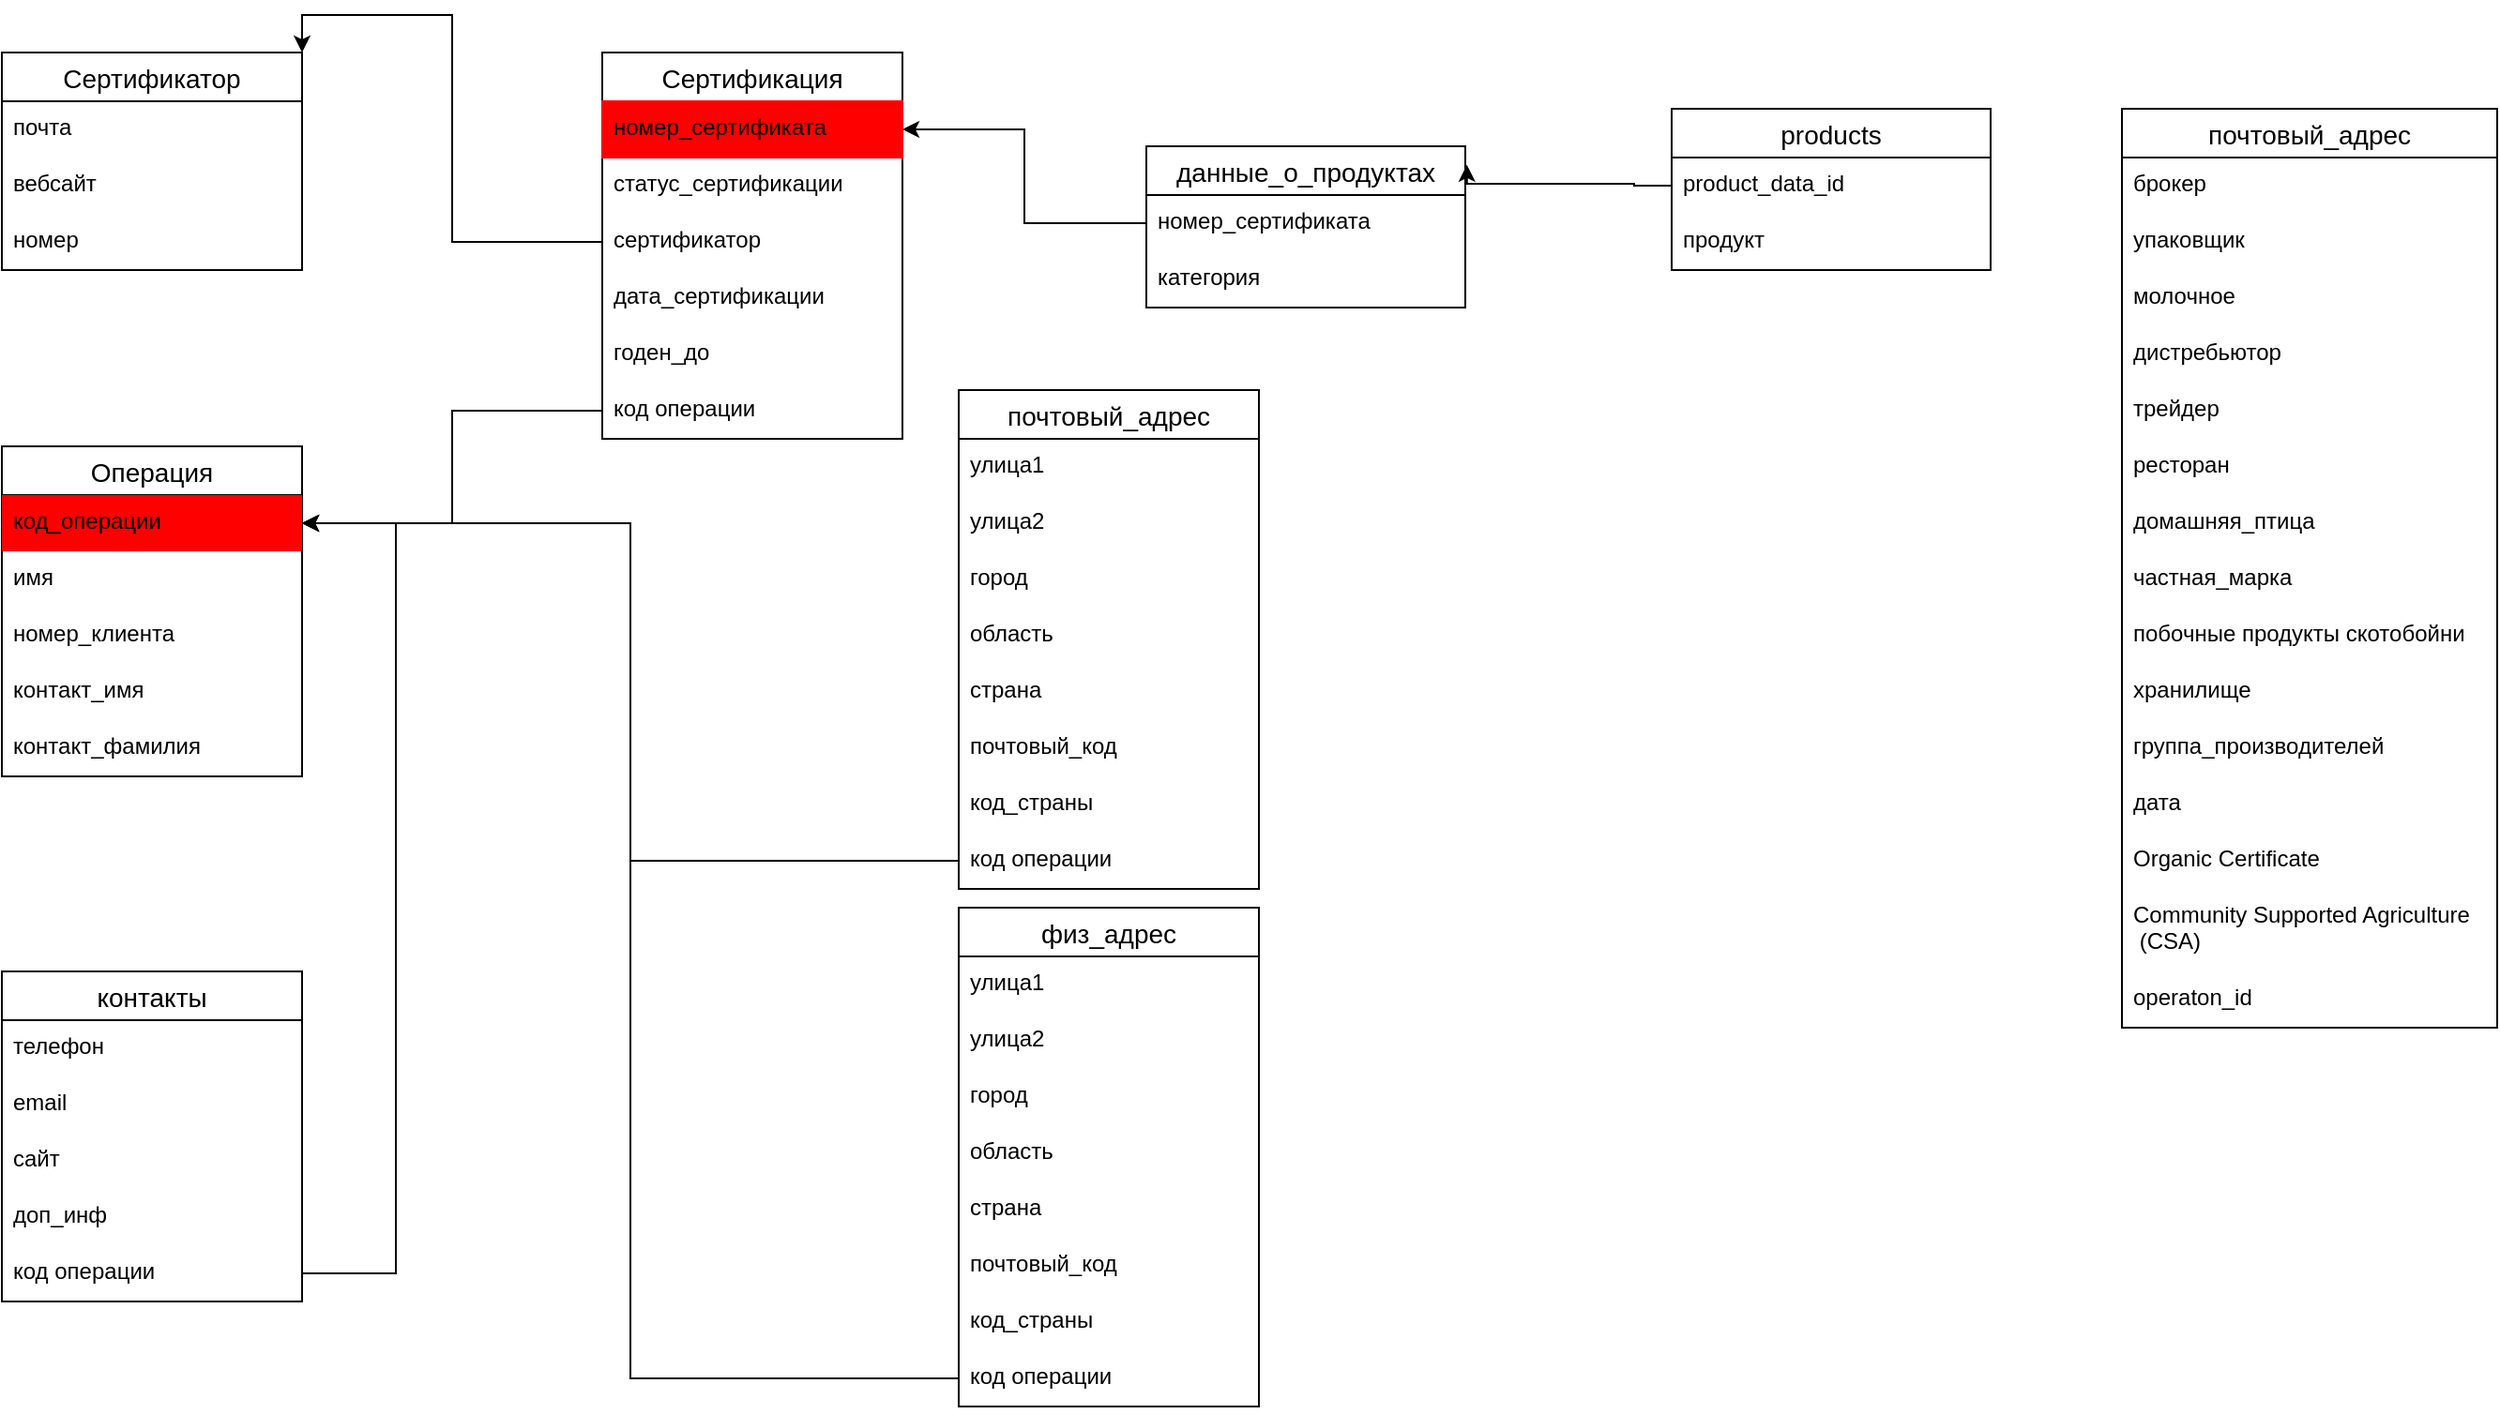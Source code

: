 <mxfile version="20.2.0" type="github" pages="2">
  <diagram id="pI8TGEpuXAqItyui_9eW" name="Page-1">
    <mxGraphModel dx="956" dy="673" grid="1" gridSize="10" guides="1" tooltips="1" connect="1" arrows="1" fold="1" page="1" pageScale="1" pageWidth="827" pageHeight="1169" math="0" shadow="0">
      <root>
        <mxCell id="0" />
        <mxCell id="1" parent="0" />
        <mxCell id="0dDaryJVv3yN0W6cIzTK-3" value="Сертификатор" style="swimlane;fontStyle=0;childLayout=stackLayout;horizontal=1;startSize=26;horizontalStack=0;resizeParent=1;resizeParentMax=0;resizeLast=0;collapsible=1;marginBottom=0;align=center;fontSize=14;" parent="1" vertex="1">
          <mxGeometry x="1550" y="90" width="160" height="116" as="geometry" />
        </mxCell>
        <mxCell id="0dDaryJVv3yN0W6cIzTK-4" value="почта" style="text;strokeColor=none;fillColor=none;spacingLeft=4;spacingRight=4;overflow=hidden;rotatable=0;points=[[0,0.5],[1,0.5]];portConstraint=eastwest;fontSize=12;" parent="0dDaryJVv3yN0W6cIzTK-3" vertex="1">
          <mxGeometry y="26" width="160" height="30" as="geometry" />
        </mxCell>
        <mxCell id="0dDaryJVv3yN0W6cIzTK-5" value="вебсайт" style="text;strokeColor=none;fillColor=none;spacingLeft=4;spacingRight=4;overflow=hidden;rotatable=0;points=[[0,0.5],[1,0.5]];portConstraint=eastwest;fontSize=12;" parent="0dDaryJVv3yN0W6cIzTK-3" vertex="1">
          <mxGeometry y="56" width="160" height="30" as="geometry" />
        </mxCell>
        <mxCell id="0dDaryJVv3yN0W6cIzTK-6" value="номер" style="text;strokeColor=none;fillColor=none;spacingLeft=4;spacingRight=4;overflow=hidden;rotatable=0;points=[[0,0.5],[1,0.5]];portConstraint=eastwest;fontSize=12;" parent="0dDaryJVv3yN0W6cIzTK-3" vertex="1">
          <mxGeometry y="86" width="160" height="30" as="geometry" />
        </mxCell>
        <mxCell id="0dDaryJVv3yN0W6cIzTK-7" value="Операция" style="swimlane;fontStyle=0;childLayout=stackLayout;horizontal=1;startSize=26;horizontalStack=0;resizeParent=1;resizeParentMax=0;resizeLast=0;collapsible=1;marginBottom=0;align=center;fontSize=14;" parent="1" vertex="1">
          <mxGeometry x="1550" y="300" width="160" height="176" as="geometry" />
        </mxCell>
        <mxCell id="0dDaryJVv3yN0W6cIzTK-8" value="код_операции" style="text;strokeColor=none;fillColor=#FF0000;spacingLeft=4;spacingRight=4;overflow=hidden;rotatable=0;points=[[0,0.5],[1,0.5]];portConstraint=eastwest;fontSize=12;" parent="0dDaryJVv3yN0W6cIzTK-7" vertex="1">
          <mxGeometry y="26" width="160" height="30" as="geometry" />
        </mxCell>
        <mxCell id="0dDaryJVv3yN0W6cIzTK-9" value="имя" style="text;strokeColor=none;fillColor=none;spacingLeft=4;spacingRight=4;overflow=hidden;rotatable=0;points=[[0,0.5],[1,0.5]];portConstraint=eastwest;fontSize=12;" parent="0dDaryJVv3yN0W6cIzTK-7" vertex="1">
          <mxGeometry y="56" width="160" height="30" as="geometry" />
        </mxCell>
        <mxCell id="0dDaryJVv3yN0W6cIzTK-10" value="номер_клиента" style="text;strokeColor=none;fillColor=none;spacingLeft=4;spacingRight=4;overflow=hidden;rotatable=0;points=[[0,0.5],[1,0.5]];portConstraint=eastwest;fontSize=12;" parent="0dDaryJVv3yN0W6cIzTK-7" vertex="1">
          <mxGeometry y="86" width="160" height="30" as="geometry" />
        </mxCell>
        <mxCell id="0dDaryJVv3yN0W6cIzTK-12" value="контакт_имя" style="text;strokeColor=none;fillColor=none;spacingLeft=4;spacingRight=4;overflow=hidden;rotatable=0;points=[[0,0.5],[1,0.5]];portConstraint=eastwest;fontSize=12;" parent="0dDaryJVv3yN0W6cIzTK-7" vertex="1">
          <mxGeometry y="116" width="160" height="30" as="geometry" />
        </mxCell>
        <mxCell id="0dDaryJVv3yN0W6cIzTK-11" value="контакт_фамилия" style="text;strokeColor=none;fillColor=none;spacingLeft=4;spacingRight=4;overflow=hidden;rotatable=0;points=[[0,0.5],[1,0.5]];portConstraint=eastwest;fontSize=12;" parent="0dDaryJVv3yN0W6cIzTK-7" vertex="1">
          <mxGeometry y="146" width="160" height="30" as="geometry" />
        </mxCell>
        <mxCell id="0dDaryJVv3yN0W6cIzTK-13" value="Сертификация" style="swimlane;fontStyle=0;childLayout=stackLayout;horizontal=1;startSize=26;horizontalStack=0;resizeParent=1;resizeParentMax=0;resizeLast=0;collapsible=1;marginBottom=0;align=center;fontSize=14;" parent="1" vertex="1">
          <mxGeometry x="1870" y="90" width="160" height="206" as="geometry" />
        </mxCell>
        <mxCell id="Z2wRCsmIu4rr6UkIvSJA-9" value="номер_сертификата" style="text;strokeColor=#FF0000;fillColor=#FF0000;spacingLeft=4;spacingRight=4;overflow=hidden;rotatable=0;points=[[0,0.5],[1,0.5]];portConstraint=eastwest;fontSize=12;" vertex="1" parent="0dDaryJVv3yN0W6cIzTK-13">
          <mxGeometry y="26" width="160" height="30" as="geometry" />
        </mxCell>
        <mxCell id="0dDaryJVv3yN0W6cIzTK-14" value="статус_сертификации" style="text;strokeColor=none;fillColor=none;spacingLeft=4;spacingRight=4;overflow=hidden;rotatable=0;points=[[0,0.5],[1,0.5]];portConstraint=eastwest;fontSize=12;" parent="0dDaryJVv3yN0W6cIzTK-13" vertex="1">
          <mxGeometry y="56" width="160" height="30" as="geometry" />
        </mxCell>
        <mxCell id="Z2wRCsmIu4rr6UkIvSJA-2" value="сертификатор" style="text;strokeColor=none;fillColor=none;spacingLeft=4;spacingRight=4;overflow=hidden;rotatable=0;points=[[0,0.5],[1,0.5]];portConstraint=eastwest;fontSize=12;" vertex="1" parent="0dDaryJVv3yN0W6cIzTK-13">
          <mxGeometry y="86" width="160" height="30" as="geometry" />
        </mxCell>
        <mxCell id="0dDaryJVv3yN0W6cIzTK-15" value="дата_сертификации" style="text;strokeColor=none;fillColor=none;spacingLeft=4;spacingRight=4;overflow=hidden;rotatable=0;points=[[0,0.5],[1,0.5]];portConstraint=eastwest;fontSize=12;" parent="0dDaryJVv3yN0W6cIzTK-13" vertex="1">
          <mxGeometry y="116" width="160" height="30" as="geometry" />
        </mxCell>
        <mxCell id="0dDaryJVv3yN0W6cIzTK-16" value="годен_до" style="text;strokeColor=none;fillColor=none;spacingLeft=4;spacingRight=4;overflow=hidden;rotatable=0;points=[[0,0.5],[1,0.5]];portConstraint=eastwest;fontSize=12;" parent="0dDaryJVv3yN0W6cIzTK-13" vertex="1">
          <mxGeometry y="146" width="160" height="30" as="geometry" />
        </mxCell>
        <mxCell id="Z2wRCsmIu4rr6UkIvSJA-5" value="код операции" style="text;strokeColor=none;fillColor=none;spacingLeft=4;spacingRight=4;overflow=hidden;rotatable=0;points=[[0,0.5],[1,0.5]];portConstraint=eastwest;fontSize=12;" vertex="1" parent="0dDaryJVv3yN0W6cIzTK-13">
          <mxGeometry y="176" width="160" height="30" as="geometry" />
        </mxCell>
        <mxCell id="0dDaryJVv3yN0W6cIzTK-19" value="данные_о_продуктах" style="swimlane;fontStyle=0;childLayout=stackLayout;horizontal=1;startSize=26;horizontalStack=0;resizeParent=1;resizeParentMax=0;resizeLast=0;collapsible=1;marginBottom=0;align=center;fontSize=14;" parent="1" vertex="1">
          <mxGeometry x="2160" y="140" width="170" height="86" as="geometry" />
        </mxCell>
        <mxCell id="0dDaryJVv3yN0W6cIzTK-22" value="номер_сертификата" style="text;strokeColor=none;fillColor=none;spacingLeft=4;spacingRight=4;overflow=hidden;rotatable=0;points=[[0,0.5],[1,0.5]];portConstraint=eastwest;fontSize=12;" parent="0dDaryJVv3yN0W6cIzTK-19" vertex="1">
          <mxGeometry y="26" width="170" height="30" as="geometry" />
        </mxCell>
        <mxCell id="kCrT785rWM1ojwoA_AsW-28" value="категория" style="text;strokeColor=none;fillColor=none;spacingLeft=4;spacingRight=4;overflow=hidden;rotatable=0;points=[[0,0.5],[1,0.5]];portConstraint=eastwest;fontSize=12;" parent="0dDaryJVv3yN0W6cIzTK-19" vertex="1">
          <mxGeometry y="56" width="170" height="30" as="geometry" />
        </mxCell>
        <mxCell id="kCrT785rWM1ojwoA_AsW-29" value="физ_адрес" style="swimlane;fontStyle=0;childLayout=stackLayout;horizontal=1;startSize=26;horizontalStack=0;resizeParent=1;resizeParentMax=0;resizeLast=0;collapsible=1;marginBottom=0;align=center;fontSize=14;" parent="1" vertex="1">
          <mxGeometry x="2060" y="546" width="160" height="266" as="geometry" />
        </mxCell>
        <mxCell id="kCrT785rWM1ojwoA_AsW-30" value="улица1" style="text;strokeColor=none;fillColor=none;spacingLeft=4;spacingRight=4;overflow=hidden;rotatable=0;points=[[0,0.5],[1,0.5]];portConstraint=eastwest;fontSize=12;" parent="kCrT785rWM1ojwoA_AsW-29" vertex="1">
          <mxGeometry y="26" width="160" height="30" as="geometry" />
        </mxCell>
        <mxCell id="kCrT785rWM1ojwoA_AsW-31" value="улица2" style="text;strokeColor=none;fillColor=none;spacingLeft=4;spacingRight=4;overflow=hidden;rotatable=0;points=[[0,0.5],[1,0.5]];portConstraint=eastwest;fontSize=12;" parent="kCrT785rWM1ojwoA_AsW-29" vertex="1">
          <mxGeometry y="56" width="160" height="30" as="geometry" />
        </mxCell>
        <mxCell id="kCrT785rWM1ojwoA_AsW-32" value="город" style="text;strokeColor=none;fillColor=none;spacingLeft=4;spacingRight=4;overflow=hidden;rotatable=0;points=[[0,0.5],[1,0.5]];portConstraint=eastwest;fontSize=12;" parent="kCrT785rWM1ojwoA_AsW-29" vertex="1">
          <mxGeometry y="86" width="160" height="30" as="geometry" />
        </mxCell>
        <mxCell id="kCrT785rWM1ojwoA_AsW-33" value="область" style="text;strokeColor=none;fillColor=none;spacingLeft=4;spacingRight=4;overflow=hidden;rotatable=0;points=[[0,0.5],[1,0.5]];portConstraint=eastwest;fontSize=12;" parent="kCrT785rWM1ojwoA_AsW-29" vertex="1">
          <mxGeometry y="116" width="160" height="30" as="geometry" />
        </mxCell>
        <mxCell id="kCrT785rWM1ojwoA_AsW-34" value="страна" style="text;strokeColor=none;fillColor=none;spacingLeft=4;spacingRight=4;overflow=hidden;rotatable=0;points=[[0,0.5],[1,0.5]];portConstraint=eastwest;fontSize=12;" parent="kCrT785rWM1ojwoA_AsW-29" vertex="1">
          <mxGeometry y="146" width="160" height="30" as="geometry" />
        </mxCell>
        <mxCell id="kCrT785rWM1ojwoA_AsW-35" value="почтовый_код" style="text;strokeColor=none;fillColor=none;spacingLeft=4;spacingRight=4;overflow=hidden;rotatable=0;points=[[0,0.5],[1,0.5]];portConstraint=eastwest;fontSize=12;" parent="kCrT785rWM1ojwoA_AsW-29" vertex="1">
          <mxGeometry y="176" width="160" height="30" as="geometry" />
        </mxCell>
        <mxCell id="kCrT785rWM1ojwoA_AsW-36" value="код_страны" style="text;strokeColor=none;fillColor=none;spacingLeft=4;spacingRight=4;overflow=hidden;rotatable=0;points=[[0,0.5],[1,0.5]];portConstraint=eastwest;fontSize=12;" parent="kCrT785rWM1ojwoA_AsW-29" vertex="1">
          <mxGeometry y="206" width="160" height="30" as="geometry" />
        </mxCell>
        <mxCell id="Z2wRCsmIu4rr6UkIvSJA-17" value="код операции" style="text;strokeColor=none;fillColor=none;spacingLeft=4;spacingRight=4;overflow=hidden;rotatable=0;points=[[0,0.5],[1,0.5]];portConstraint=eastwest;fontSize=12;" vertex="1" parent="kCrT785rWM1ojwoA_AsW-29">
          <mxGeometry y="236" width="160" height="30" as="geometry" />
        </mxCell>
        <mxCell id="kCrT785rWM1ojwoA_AsW-37" value="почтовый_адрес" style="swimlane;fontStyle=0;childLayout=stackLayout;horizontal=1;startSize=26;horizontalStack=0;resizeParent=1;resizeParentMax=0;resizeLast=0;collapsible=1;marginBottom=0;align=center;fontSize=14;" parent="1" vertex="1">
          <mxGeometry x="2060" y="270" width="160" height="266" as="geometry" />
        </mxCell>
        <mxCell id="kCrT785rWM1ojwoA_AsW-38" value="улица1" style="text;strokeColor=none;fillColor=none;spacingLeft=4;spacingRight=4;overflow=hidden;rotatable=0;points=[[0,0.5],[1,0.5]];portConstraint=eastwest;fontSize=12;" parent="kCrT785rWM1ojwoA_AsW-37" vertex="1">
          <mxGeometry y="26" width="160" height="30" as="geometry" />
        </mxCell>
        <mxCell id="kCrT785rWM1ojwoA_AsW-39" value="улица2" style="text;strokeColor=none;fillColor=none;spacingLeft=4;spacingRight=4;overflow=hidden;rotatable=0;points=[[0,0.5],[1,0.5]];portConstraint=eastwest;fontSize=12;" parent="kCrT785rWM1ojwoA_AsW-37" vertex="1">
          <mxGeometry y="56" width="160" height="30" as="geometry" />
        </mxCell>
        <mxCell id="kCrT785rWM1ojwoA_AsW-40" value="город" style="text;strokeColor=none;fillColor=none;spacingLeft=4;spacingRight=4;overflow=hidden;rotatable=0;points=[[0,0.5],[1,0.5]];portConstraint=eastwest;fontSize=12;" parent="kCrT785rWM1ojwoA_AsW-37" vertex="1">
          <mxGeometry y="86" width="160" height="30" as="geometry" />
        </mxCell>
        <mxCell id="kCrT785rWM1ojwoA_AsW-41" value="область" style="text;strokeColor=none;fillColor=none;spacingLeft=4;spacingRight=4;overflow=hidden;rotatable=0;points=[[0,0.5],[1,0.5]];portConstraint=eastwest;fontSize=12;" parent="kCrT785rWM1ojwoA_AsW-37" vertex="1">
          <mxGeometry y="116" width="160" height="30" as="geometry" />
        </mxCell>
        <mxCell id="kCrT785rWM1ojwoA_AsW-42" value="страна" style="text;strokeColor=none;fillColor=none;spacingLeft=4;spacingRight=4;overflow=hidden;rotatable=0;points=[[0,0.5],[1,0.5]];portConstraint=eastwest;fontSize=12;" parent="kCrT785rWM1ojwoA_AsW-37" vertex="1">
          <mxGeometry y="146" width="160" height="30" as="geometry" />
        </mxCell>
        <mxCell id="kCrT785rWM1ojwoA_AsW-43" value="почтовый_код" style="text;strokeColor=none;fillColor=none;spacingLeft=4;spacingRight=4;overflow=hidden;rotatable=0;points=[[0,0.5],[1,0.5]];portConstraint=eastwest;fontSize=12;" parent="kCrT785rWM1ojwoA_AsW-37" vertex="1">
          <mxGeometry y="176" width="160" height="30" as="geometry" />
        </mxCell>
        <mxCell id="kCrT785rWM1ojwoA_AsW-44" value="код_страны" style="text;strokeColor=none;fillColor=none;spacingLeft=4;spacingRight=4;overflow=hidden;rotatable=0;points=[[0,0.5],[1,0.5]];portConstraint=eastwest;fontSize=12;" parent="kCrT785rWM1ojwoA_AsW-37" vertex="1">
          <mxGeometry y="206" width="160" height="30" as="geometry" />
        </mxCell>
        <mxCell id="Z2wRCsmIu4rr6UkIvSJA-15" value="код операции" style="text;strokeColor=none;fillColor=none;spacingLeft=4;spacingRight=4;overflow=hidden;rotatable=0;points=[[0,0.5],[1,0.5]];portConstraint=eastwest;fontSize=12;" vertex="1" parent="kCrT785rWM1ojwoA_AsW-37">
          <mxGeometry y="236" width="160" height="30" as="geometry" />
        </mxCell>
        <mxCell id="kCrT785rWM1ojwoA_AsW-45" value="контакты" style="swimlane;fontStyle=0;childLayout=stackLayout;horizontal=1;startSize=26;horizontalStack=0;resizeParent=1;resizeParentMax=0;resizeLast=0;collapsible=1;marginBottom=0;align=center;fontSize=14;" parent="1" vertex="1">
          <mxGeometry x="1550" y="580" width="160" height="176" as="geometry" />
        </mxCell>
        <mxCell id="kCrT785rWM1ojwoA_AsW-46" value="телефон" style="text;strokeColor=none;fillColor=none;spacingLeft=4;spacingRight=4;overflow=hidden;rotatable=0;points=[[0,0.5],[1,0.5]];portConstraint=eastwest;fontSize=12;" parent="kCrT785rWM1ojwoA_AsW-45" vertex="1">
          <mxGeometry y="26" width="160" height="30" as="geometry" />
        </mxCell>
        <mxCell id="kCrT785rWM1ojwoA_AsW-47" value="email" style="text;strokeColor=none;fillColor=none;spacingLeft=4;spacingRight=4;overflow=hidden;rotatable=0;points=[[0,0.5],[1,0.5]];portConstraint=eastwest;fontSize=12;" parent="kCrT785rWM1ojwoA_AsW-45" vertex="1">
          <mxGeometry y="56" width="160" height="30" as="geometry" />
        </mxCell>
        <mxCell id="kCrT785rWM1ojwoA_AsW-48" value="сайт" style="text;strokeColor=none;fillColor=none;spacingLeft=4;spacingRight=4;overflow=hidden;rotatable=0;points=[[0,0.5],[1,0.5]];portConstraint=eastwest;fontSize=12;" parent="kCrT785rWM1ojwoA_AsW-45" vertex="1">
          <mxGeometry y="86" width="160" height="30" as="geometry" />
        </mxCell>
        <mxCell id="kCrT785rWM1ojwoA_AsW-49" value="доп_инф" style="text;strokeColor=none;fillColor=none;spacingLeft=4;spacingRight=4;overflow=hidden;rotatable=0;points=[[0,0.5],[1,0.5]];portConstraint=eastwest;fontSize=12;" parent="kCrT785rWM1ojwoA_AsW-45" vertex="1">
          <mxGeometry y="116" width="160" height="30" as="geometry" />
        </mxCell>
        <mxCell id="Z2wRCsmIu4rr6UkIvSJA-13" value="код операции" style="text;strokeColor=none;fillColor=none;spacingLeft=4;spacingRight=4;overflow=hidden;rotatable=0;points=[[0,0.5],[1,0.5]];portConstraint=eastwest;fontSize=12;" vertex="1" parent="kCrT785rWM1ojwoA_AsW-45">
          <mxGeometry y="146" width="160" height="30" as="geometry" />
        </mxCell>
        <mxCell id="kCrT785rWM1ojwoA_AsW-61" value="почтовый_адрес" style="swimlane;fontStyle=0;childLayout=stackLayout;horizontal=1;startSize=26;horizontalStack=0;resizeParent=1;resizeParentMax=0;resizeLast=0;collapsible=1;marginBottom=0;align=center;fontSize=14;" parent="1" vertex="1">
          <mxGeometry x="2680" y="120" width="200" height="490" as="geometry" />
        </mxCell>
        <mxCell id="kCrT785rWM1ojwoA_AsW-62" value="брокер" style="text;strokeColor=none;fillColor=none;spacingLeft=4;spacingRight=4;overflow=hidden;rotatable=0;points=[[0,0.5],[1,0.5]];portConstraint=eastwest;fontSize=12;" parent="kCrT785rWM1ojwoA_AsW-61" vertex="1">
          <mxGeometry y="26" width="200" height="30" as="geometry" />
        </mxCell>
        <mxCell id="kCrT785rWM1ojwoA_AsW-63" value="упаковщик" style="text;strokeColor=none;fillColor=none;spacingLeft=4;spacingRight=4;overflow=hidden;rotatable=0;points=[[0,0.5],[1,0.5]];portConstraint=eastwest;fontSize=12;" parent="kCrT785rWM1ojwoA_AsW-61" vertex="1">
          <mxGeometry y="56" width="200" height="30" as="geometry" />
        </mxCell>
        <mxCell id="kCrT785rWM1ojwoA_AsW-64" value="молочное" style="text;strokeColor=none;fillColor=none;spacingLeft=4;spacingRight=4;overflow=hidden;rotatable=0;points=[[0,0.5],[1,0.5]];portConstraint=eastwest;fontSize=12;" parent="kCrT785rWM1ojwoA_AsW-61" vertex="1">
          <mxGeometry y="86" width="200" height="30" as="geometry" />
        </mxCell>
        <mxCell id="kCrT785rWM1ojwoA_AsW-65" value="дистребьютор" style="text;strokeColor=none;fillColor=none;spacingLeft=4;spacingRight=4;overflow=hidden;rotatable=0;points=[[0,0.5],[1,0.5]];portConstraint=eastwest;fontSize=12;" parent="kCrT785rWM1ojwoA_AsW-61" vertex="1">
          <mxGeometry y="116" width="200" height="30" as="geometry" />
        </mxCell>
        <mxCell id="kCrT785rWM1ojwoA_AsW-66" value="трейдер" style="text;strokeColor=none;fillColor=none;spacingLeft=4;spacingRight=4;overflow=hidden;rotatable=0;points=[[0,0.5],[1,0.5]];portConstraint=eastwest;fontSize=12;" parent="kCrT785rWM1ojwoA_AsW-61" vertex="1">
          <mxGeometry y="146" width="200" height="30" as="geometry" />
        </mxCell>
        <mxCell id="kCrT785rWM1ojwoA_AsW-67" value="ресторан" style="text;strokeColor=none;fillColor=none;spacingLeft=4;spacingRight=4;overflow=hidden;rotatable=0;points=[[0,0.5],[1,0.5]];portConstraint=eastwest;fontSize=12;" parent="kCrT785rWM1ojwoA_AsW-61" vertex="1">
          <mxGeometry y="176" width="200" height="30" as="geometry" />
        </mxCell>
        <mxCell id="kCrT785rWM1ojwoA_AsW-68" value="домашняя_птица" style="text;strokeColor=none;fillColor=none;spacingLeft=4;spacingRight=4;overflow=hidden;rotatable=0;points=[[0,0.5],[1,0.5]];portConstraint=eastwest;fontSize=12;" parent="kCrT785rWM1ojwoA_AsW-61" vertex="1">
          <mxGeometry y="206" width="200" height="30" as="geometry" />
        </mxCell>
        <mxCell id="kCrT785rWM1ojwoA_AsW-69" value="частная_марка" style="text;strokeColor=none;fillColor=none;spacingLeft=4;spacingRight=4;overflow=hidden;rotatable=0;points=[[0,0.5],[1,0.5]];portConstraint=eastwest;fontSize=12;" parent="kCrT785rWM1ojwoA_AsW-61" vertex="1">
          <mxGeometry y="236" width="200" height="30" as="geometry" />
        </mxCell>
        <mxCell id="kCrT785rWM1ojwoA_AsW-70" value="побочные продукты скотобойни" style="text;strokeColor=none;fillColor=none;spacingLeft=4;spacingRight=4;overflow=hidden;rotatable=0;points=[[0,0.5],[1,0.5]];portConstraint=eastwest;fontSize=12;" parent="kCrT785rWM1ojwoA_AsW-61" vertex="1">
          <mxGeometry y="266" width="200" height="30" as="geometry" />
        </mxCell>
        <mxCell id="kCrT785rWM1ojwoA_AsW-71" value="хранилище" style="text;strokeColor=none;fillColor=none;spacingLeft=4;spacingRight=4;overflow=hidden;rotatable=0;points=[[0,0.5],[1,0.5]];portConstraint=eastwest;fontSize=12;" parent="kCrT785rWM1ojwoA_AsW-61" vertex="1">
          <mxGeometry y="296" width="200" height="30" as="geometry" />
        </mxCell>
        <mxCell id="kCrT785rWM1ojwoA_AsW-72" value="группа_производителей" style="text;strokeColor=none;fillColor=none;spacingLeft=4;spacingRight=4;overflow=hidden;rotatable=0;points=[[0,0.5],[1,0.5]];portConstraint=eastwest;fontSize=12;" parent="kCrT785rWM1ojwoA_AsW-61" vertex="1">
          <mxGeometry y="326" width="200" height="30" as="geometry" />
        </mxCell>
        <mxCell id="kCrT785rWM1ojwoA_AsW-73" value="дата" style="text;strokeColor=none;fillColor=none;spacingLeft=4;spacingRight=4;overflow=hidden;rotatable=0;points=[[0,0.5],[1,0.5]];portConstraint=eastwest;fontSize=12;" parent="kCrT785rWM1ojwoA_AsW-61" vertex="1">
          <mxGeometry y="356" width="200" height="30" as="geometry" />
        </mxCell>
        <mxCell id="kCrT785rWM1ojwoA_AsW-74" value="Organic Certificate" style="text;strokeColor=none;fillColor=none;spacingLeft=4;spacingRight=4;overflow=hidden;rotatable=0;points=[[0,0.5],[1,0.5]];portConstraint=eastwest;fontSize=12;" parent="kCrT785rWM1ojwoA_AsW-61" vertex="1">
          <mxGeometry y="386" width="200" height="30" as="geometry" />
        </mxCell>
        <mxCell id="kCrT785rWM1ojwoA_AsW-75" value="Community Supported Agriculture&#xa; (CSA)" style="text;strokeColor=none;fillColor=none;spacingLeft=4;spacingRight=4;overflow=hidden;rotatable=0;points=[[0,0.5],[1,0.5]];portConstraint=eastwest;fontSize=12;" parent="kCrT785rWM1ojwoA_AsW-61" vertex="1">
          <mxGeometry y="416" width="200" height="44" as="geometry" />
        </mxCell>
        <mxCell id="Z2wRCsmIu4rr6UkIvSJA-1" value="operaton_id" style="text;strokeColor=none;fillColor=none;spacingLeft=4;spacingRight=4;overflow=hidden;rotatable=0;points=[[0,0.5],[1,0.5]];portConstraint=eastwest;fontSize=12;" vertex="1" parent="kCrT785rWM1ojwoA_AsW-61">
          <mxGeometry y="460" width="200" height="30" as="geometry" />
        </mxCell>
        <mxCell id="kCrT785rWM1ojwoA_AsW-76" value="products" style="swimlane;fontStyle=0;childLayout=stackLayout;horizontal=1;startSize=26;horizontalStack=0;resizeParent=1;resizeParentMax=0;resizeLast=0;collapsible=1;marginBottom=0;align=center;fontSize=14;" parent="1" vertex="1">
          <mxGeometry x="2440" y="120" width="170" height="86" as="geometry" />
        </mxCell>
        <mxCell id="kCrT785rWM1ojwoA_AsW-79" value="product_data_id" style="text;strokeColor=none;fillColor=none;spacingLeft=4;spacingRight=4;overflow=hidden;rotatable=0;points=[[0,0.5],[1,0.5]];portConstraint=eastwest;fontSize=12;" parent="kCrT785rWM1ojwoA_AsW-76" vertex="1">
          <mxGeometry y="26" width="170" height="30" as="geometry" />
        </mxCell>
        <mxCell id="kCrT785rWM1ojwoA_AsW-80" value="продукт" style="text;strokeColor=none;fillColor=none;spacingLeft=4;spacingRight=4;overflow=hidden;rotatable=0;points=[[0,0.5],[1,0.5]];portConstraint=eastwest;fontSize=12;" parent="kCrT785rWM1ojwoA_AsW-76" vertex="1">
          <mxGeometry y="56" width="170" height="30" as="geometry" />
        </mxCell>
        <mxCell id="Z2wRCsmIu4rr6UkIvSJA-4" style="edgeStyle=orthogonalEdgeStyle;rounded=0;orthogonalLoop=1;jettySize=auto;html=1;entryX=1;entryY=0;entryDx=0;entryDy=0;" edge="1" parent="1" source="Z2wRCsmIu4rr6UkIvSJA-2" target="0dDaryJVv3yN0W6cIzTK-3">
          <mxGeometry relative="1" as="geometry" />
        </mxCell>
        <mxCell id="Z2wRCsmIu4rr6UkIvSJA-6" style="edgeStyle=orthogonalEdgeStyle;rounded=0;orthogonalLoop=1;jettySize=auto;html=1;entryX=1;entryY=0.5;entryDx=0;entryDy=0;" edge="1" parent="1" source="Z2wRCsmIu4rr6UkIvSJA-5" target="0dDaryJVv3yN0W6cIzTK-8">
          <mxGeometry relative="1" as="geometry" />
        </mxCell>
        <mxCell id="Z2wRCsmIu4rr6UkIvSJA-7" style="edgeStyle=orthogonalEdgeStyle;rounded=0;orthogonalLoop=1;jettySize=auto;html=1;entryX=1.005;entryY=0.115;entryDx=0;entryDy=0;entryPerimeter=0;" edge="1" parent="1" source="kCrT785rWM1ojwoA_AsW-79" target="0dDaryJVv3yN0W6cIzTK-19">
          <mxGeometry relative="1" as="geometry">
            <Array as="points">
              <mxPoint x="2420" y="161" />
              <mxPoint x="2400" y="160" />
              <mxPoint x="2331" y="160" />
            </Array>
          </mxGeometry>
        </mxCell>
        <mxCell id="Z2wRCsmIu4rr6UkIvSJA-10" style="edgeStyle=orthogonalEdgeStyle;rounded=0;orthogonalLoop=1;jettySize=auto;html=1;entryX=1;entryY=0.5;entryDx=0;entryDy=0;" edge="1" parent="1" source="0dDaryJVv3yN0W6cIzTK-22" target="Z2wRCsmIu4rr6UkIvSJA-9">
          <mxGeometry relative="1" as="geometry" />
        </mxCell>
        <mxCell id="Z2wRCsmIu4rr6UkIvSJA-14" style="edgeStyle=orthogonalEdgeStyle;rounded=0;orthogonalLoop=1;jettySize=auto;html=1;entryX=1;entryY=0.5;entryDx=0;entryDy=0;" edge="1" parent="1" source="Z2wRCsmIu4rr6UkIvSJA-13" target="0dDaryJVv3yN0W6cIzTK-8">
          <mxGeometry relative="1" as="geometry">
            <Array as="points">
              <mxPoint x="1760" y="741" />
              <mxPoint x="1760" y="341" />
            </Array>
          </mxGeometry>
        </mxCell>
        <mxCell id="Z2wRCsmIu4rr6UkIvSJA-16" style="edgeStyle=orthogonalEdgeStyle;rounded=0;orthogonalLoop=1;jettySize=auto;html=1;entryX=1;entryY=0.5;entryDx=0;entryDy=0;" edge="1" parent="1" source="Z2wRCsmIu4rr6UkIvSJA-15" target="0dDaryJVv3yN0W6cIzTK-8">
          <mxGeometry relative="1" as="geometry" />
        </mxCell>
        <mxCell id="Z2wRCsmIu4rr6UkIvSJA-18" style="edgeStyle=orthogonalEdgeStyle;rounded=0;orthogonalLoop=1;jettySize=auto;html=1;entryX=1;entryY=0.5;entryDx=0;entryDy=0;" edge="1" parent="1" source="Z2wRCsmIu4rr6UkIvSJA-17" target="0dDaryJVv3yN0W6cIzTK-8">
          <mxGeometry relative="1" as="geometry" />
        </mxCell>
      </root>
    </mxGraphModel>
  </diagram>
  <diagram id="ieiHaRsMQKgwSW6lM4a3" name="Page-2">
    <mxGraphModel dx="796" dy="481" grid="1" gridSize="10" guides="1" tooltips="1" connect="1" arrows="1" fold="1" page="1" pageScale="1" pageWidth="827" pageHeight="1169" math="0" shadow="0">
      <root>
        <mxCell id="0" />
        <mxCell id="1" parent="0" />
      </root>
    </mxGraphModel>
  </diagram>
</mxfile>

